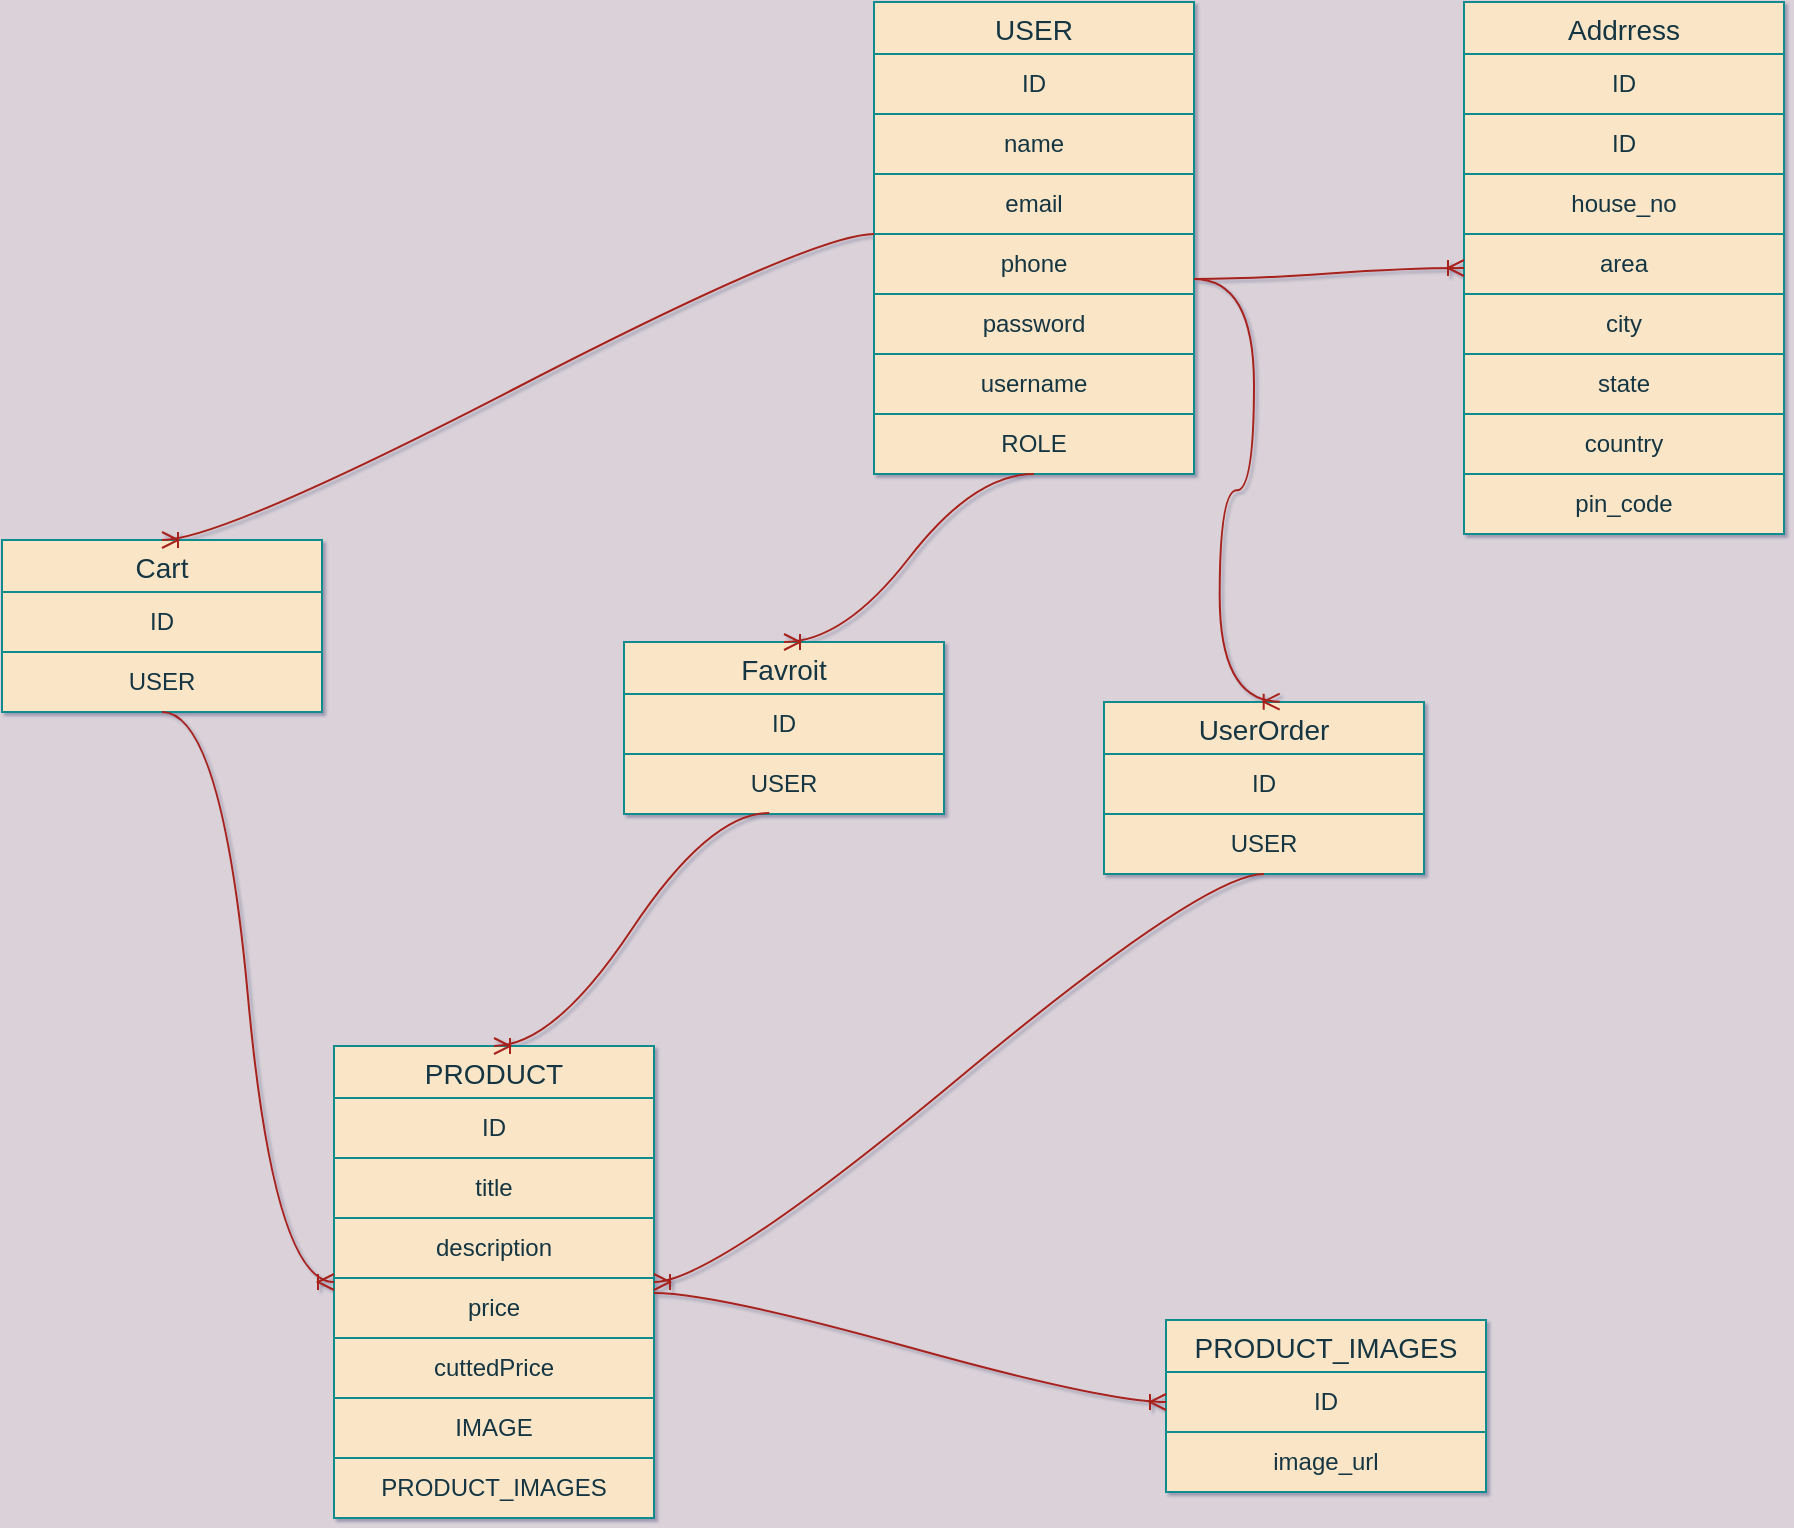 <mxfile version="14.4.3" type="device"><diagram id="R2lEEEUBdFMjLlhIrx00" name="Page-1"><mxGraphModel dx="3290" dy="1998" grid="0" gridSize="10" guides="1" tooltips="1" connect="1" arrows="1" fold="1" page="1" pageScale="1" pageWidth="850" pageHeight="1100" background="#DAD2D8" math="0" shadow="1" extFonts="Permanent Marker^https://fonts.googleapis.com/css?family=Permanent+Marker"><root><mxCell id="0"/><mxCell id="1" parent="0"/><object label="USER" placeholders="1" id="xyi9JSfOqG6xendUAaYo-10"><mxCell style="swimlane;fontStyle=0;childLayout=stackLayout;horizontal=1;startSize=26;horizontalStack=0;resizeParent=1;resizeParentMax=0;resizeLast=0;collapsible=1;marginBottom=0;align=center;fontSize=14;fillColor=#FAE5C7;strokeColor=#0F8B8D;fontColor=#143642;" vertex="1" parent="1"><mxGeometry x="265" y="-70" width="160" height="236" as="geometry"><mxRectangle x="230" y="80" width="70" height="26" as="alternateBounds"/></mxGeometry></mxCell></object><mxCell id="xyi9JSfOqG6xendUAaYo-25" value="ID" style="whiteSpace=wrap;html=1;fillColor=#FAE5C7;strokeColor=#0F8B8D;fontColor=#143642;" vertex="1" parent="xyi9JSfOqG6xendUAaYo-10"><mxGeometry y="26" width="160" height="30" as="geometry"/></mxCell><mxCell id="xyi9JSfOqG6xendUAaYo-26" value="name" style="whiteSpace=wrap;html=1;fillColor=#FAE5C7;strokeColor=#0F8B8D;fontColor=#143642;" vertex="1" parent="xyi9JSfOqG6xendUAaYo-10"><mxGeometry y="56" width="160" height="30" as="geometry"/></mxCell><mxCell id="xyi9JSfOqG6xendUAaYo-27" value="email" style="whiteSpace=wrap;html=1;fillColor=#FAE5C7;strokeColor=#0F8B8D;fontColor=#143642;" vertex="1" parent="xyi9JSfOqG6xendUAaYo-10"><mxGeometry y="86" width="160" height="30" as="geometry"/></mxCell><mxCell id="xyi9JSfOqG6xendUAaYo-28" value="phone" style="whiteSpace=wrap;html=1;fillColor=#FAE5C7;strokeColor=#0F8B8D;fontColor=#143642;" vertex="1" parent="xyi9JSfOqG6xendUAaYo-10"><mxGeometry y="116" width="160" height="30" as="geometry"/></mxCell><mxCell id="xyi9JSfOqG6xendUAaYo-30" value="password" style="whiteSpace=wrap;html=1;fillColor=#FAE5C7;strokeColor=#0F8B8D;fontColor=#143642;" vertex="1" parent="xyi9JSfOqG6xendUAaYo-10"><mxGeometry y="146" width="160" height="30" as="geometry"/></mxCell><mxCell id="xyi9JSfOqG6xendUAaYo-29" value="username" style="whiteSpace=wrap;html=1;fillColor=#FAE5C7;strokeColor=#0F8B8D;fontColor=#143642;" vertex="1" parent="xyi9JSfOqG6xendUAaYo-10"><mxGeometry y="176" width="160" height="30" as="geometry"/></mxCell><mxCell id="xyi9JSfOqG6xendUAaYo-31" value="ROLE" style="whiteSpace=wrap;html=1;fillColor=#FAE5C7;strokeColor=#0F8B8D;fontColor=#143642;" vertex="1" parent="xyi9JSfOqG6xendUAaYo-10"><mxGeometry y="206" width="160" height="30" as="geometry"/></mxCell><object label="Addrress" placeholders="1" id="xyi9JSfOqG6xendUAaYo-32"><mxCell style="swimlane;fontStyle=0;childLayout=stackLayout;horizontal=1;startSize=26;horizontalStack=0;resizeParent=1;resizeParentMax=0;resizeLast=0;collapsible=1;marginBottom=0;align=center;fontSize=14;fillColor=#FAE5C7;strokeColor=#0F8B8D;fontColor=#143642;" vertex="1" parent="1"><mxGeometry x="560" y="-70" width="160" height="266" as="geometry"><mxRectangle x="230" y="80" width="70" height="26" as="alternateBounds"/></mxGeometry></mxCell></object><mxCell id="xyi9JSfOqG6xendUAaYo-33" value="ID" style="whiteSpace=wrap;html=1;fillColor=#FAE5C7;strokeColor=#0F8B8D;fontColor=#143642;" vertex="1" parent="xyi9JSfOqG6xendUAaYo-32"><mxGeometry y="26" width="160" height="30" as="geometry"/></mxCell><mxCell id="xyi9JSfOqG6xendUAaYo-45" value="ID" style="whiteSpace=wrap;html=1;fillColor=#FAE5C7;strokeColor=#0F8B8D;fontColor=#143642;" vertex="1" parent="xyi9JSfOqG6xendUAaYo-32"><mxGeometry y="56" width="160" height="30" as="geometry"/></mxCell><mxCell id="xyi9JSfOqG6xendUAaYo-34" value="house_no" style="whiteSpace=wrap;html=1;fillColor=#FAE5C7;strokeColor=#0F8B8D;fontColor=#143642;" vertex="1" parent="xyi9JSfOqG6xendUAaYo-32"><mxGeometry y="86" width="160" height="30" as="geometry"/></mxCell><mxCell id="xyi9JSfOqG6xendUAaYo-35" value="area" style="whiteSpace=wrap;html=1;fillColor=#FAE5C7;strokeColor=#0F8B8D;fontColor=#143642;" vertex="1" parent="xyi9JSfOqG6xendUAaYo-32"><mxGeometry y="116" width="160" height="30" as="geometry"/></mxCell><mxCell id="xyi9JSfOqG6xendUAaYo-36" value="city" style="whiteSpace=wrap;html=1;fillColor=#FAE5C7;strokeColor=#0F8B8D;fontColor=#143642;" vertex="1" parent="xyi9JSfOqG6xendUAaYo-32"><mxGeometry y="146" width="160" height="30" as="geometry"/></mxCell><mxCell id="xyi9JSfOqG6xendUAaYo-37" value="state" style="whiteSpace=wrap;html=1;fillColor=#FAE5C7;strokeColor=#0F8B8D;fontColor=#143642;" vertex="1" parent="xyi9JSfOqG6xendUAaYo-32"><mxGeometry y="176" width="160" height="30" as="geometry"/></mxCell><mxCell id="xyi9JSfOqG6xendUAaYo-38" value="country" style="whiteSpace=wrap;html=1;fillColor=#FAE5C7;strokeColor=#0F8B8D;fontColor=#143642;" vertex="1" parent="xyi9JSfOqG6xendUAaYo-32"><mxGeometry y="206" width="160" height="30" as="geometry"/></mxCell><mxCell id="xyi9JSfOqG6xendUAaYo-39" value="pin_code" style="whiteSpace=wrap;html=1;fillColor=#FAE5C7;strokeColor=#0F8B8D;fontColor=#143642;" vertex="1" parent="xyi9JSfOqG6xendUAaYo-32"><mxGeometry y="236" width="160" height="30" as="geometry"/></mxCell><mxCell id="xyi9JSfOqG6xendUAaYo-44" value="" style="edgeStyle=entityRelationEdgeStyle;fontSize=12;html=1;endArrow=ERoneToMany;exitX=1;exitY=0.75;exitDx=0;exitDy=0;entryX=0;entryY=0.5;entryDx=0;entryDy=0;strokeColor=#A8201A;fontColor=#143642;curved=1;labelBackgroundColor=#DAD2D8;" edge="1" parent="1" source="xyi9JSfOqG6xendUAaYo-28" target="xyi9JSfOqG6xendUAaYo-32"><mxGeometry width="100" height="100" relative="1" as="geometry"><mxPoint x="310" y="60" as="sourcePoint"/><mxPoint x="410" y="-40" as="targetPoint"/></mxGeometry></mxCell><object label="Cart" placeholders="1" id="xyi9JSfOqG6xendUAaYo-46"><mxCell style="swimlane;fontStyle=0;childLayout=stackLayout;horizontal=1;startSize=26;horizontalStack=0;resizeParent=1;resizeParentMax=0;resizeLast=0;collapsible=1;marginBottom=0;align=center;fontSize=14;fillColor=#FAE5C7;strokeColor=#0F8B8D;fontColor=#143642;" vertex="1" parent="1"><mxGeometry x="-171" y="199" width="160" height="86" as="geometry"><mxRectangle x="230" y="80" width="70" height="26" as="alternateBounds"/></mxGeometry></mxCell></object><mxCell id="xyi9JSfOqG6xendUAaYo-47" value="ID" style="whiteSpace=wrap;html=1;fillColor=#FAE5C7;strokeColor=#0F8B8D;fontColor=#143642;" vertex="1" parent="xyi9JSfOqG6xendUAaYo-46"><mxGeometry y="26" width="160" height="30" as="geometry"/></mxCell><mxCell id="xyi9JSfOqG6xendUAaYo-48" value="USER" style="whiteSpace=wrap;html=1;fillColor=#FAE5C7;strokeColor=#0F8B8D;fontColor=#143642;" vertex="1" parent="xyi9JSfOqG6xendUAaYo-46"><mxGeometry y="56" width="160" height="30" as="geometry"/></mxCell><object label="Favroit" placeholders="1" id="xyi9JSfOqG6xendUAaYo-56"><mxCell style="swimlane;fontStyle=0;childLayout=stackLayout;horizontal=1;startSize=26;horizontalStack=0;resizeParent=1;resizeParentMax=0;resizeLast=0;collapsible=1;marginBottom=0;align=center;fontSize=14;fillColor=#FAE5C7;strokeColor=#0F8B8D;fontColor=#143642;" vertex="1" parent="1"><mxGeometry x="140" y="250" width="160" height="86" as="geometry"><mxRectangle x="230" y="80" width="70" height="26" as="alternateBounds"/></mxGeometry></mxCell></object><mxCell id="xyi9JSfOqG6xendUAaYo-57" value="ID" style="whiteSpace=wrap;html=1;fillColor=#FAE5C7;strokeColor=#0F8B8D;fontColor=#143642;" vertex="1" parent="xyi9JSfOqG6xendUAaYo-56"><mxGeometry y="26" width="160" height="30" as="geometry"/></mxCell><mxCell id="xyi9JSfOqG6xendUAaYo-58" value="USER" style="whiteSpace=wrap;html=1;fillColor=#FAE5C7;strokeColor=#0F8B8D;fontColor=#143642;" vertex="1" parent="xyi9JSfOqG6xendUAaYo-56"><mxGeometry y="56" width="160" height="30" as="geometry"/></mxCell><object label="UserOrder" placeholders="1" id="xyi9JSfOqG6xendUAaYo-61"><mxCell style="swimlane;fontStyle=0;childLayout=stackLayout;horizontal=1;startSize=26;horizontalStack=0;resizeParent=1;resizeParentMax=0;resizeLast=0;collapsible=1;marginBottom=0;align=center;fontSize=14;fillColor=#FAE5C7;strokeColor=#0F8B8D;fontColor=#143642;" vertex="1" parent="1"><mxGeometry x="380" y="280" width="160" height="86" as="geometry"><mxRectangle x="230" y="80" width="70" height="26" as="alternateBounds"/></mxGeometry></mxCell></object><mxCell id="xyi9JSfOqG6xendUAaYo-62" value="ID" style="whiteSpace=wrap;html=1;fillColor=#FAE5C7;strokeColor=#0F8B8D;fontColor=#143642;" vertex="1" parent="xyi9JSfOqG6xendUAaYo-61"><mxGeometry y="26" width="160" height="30" as="geometry"/></mxCell><mxCell id="xyi9JSfOqG6xendUAaYo-63" value="USER" style="whiteSpace=wrap;html=1;fillColor=#FAE5C7;strokeColor=#0F8B8D;fontColor=#143642;" vertex="1" parent="xyi9JSfOqG6xendUAaYo-61"><mxGeometry y="56" width="160" height="30" as="geometry"/></mxCell><mxCell id="xyi9JSfOqG6xendUAaYo-64" value="" style="edgeStyle=entityRelationEdgeStyle;fontSize=12;html=1;endArrow=ERoneToMany;entryX=0.5;entryY=0;entryDx=0;entryDy=0;exitX=0;exitY=1;exitDx=0;exitDy=0;strokeColor=#A8201A;fontColor=#143642;curved=1;labelBackgroundColor=#DAD2D8;" edge="1" parent="1" source="xyi9JSfOqG6xendUAaYo-27" target="xyi9JSfOqG6xendUAaYo-46"><mxGeometry width="100" height="100" relative="1" as="geometry"><mxPoint x="107.257" y="60" as="sourcePoint"/><mxPoint x="-130" y="390" as="targetPoint"/></mxGeometry></mxCell><mxCell id="xyi9JSfOqG6xendUAaYo-65" value="" style="edgeStyle=entityRelationEdgeStyle;fontSize=12;html=1;endArrow=ERoneToMany;exitX=0.5;exitY=1;exitDx=0;exitDy=0;entryX=0.5;entryY=0;entryDx=0;entryDy=0;strokeColor=#A8201A;fontColor=#143642;curved=1;labelBackgroundColor=#DAD2D8;" edge="1" parent="1" source="xyi9JSfOqG6xendUAaYo-31" target="xyi9JSfOqG6xendUAaYo-56"><mxGeometry width="100" height="100" relative="1" as="geometry"><mxPoint x="340" y="190" as="sourcePoint"/><mxPoint x="190" y="420" as="targetPoint"/></mxGeometry></mxCell><mxCell id="xyi9JSfOqG6xendUAaYo-66" value="" style="edgeStyle=entityRelationEdgeStyle;fontSize=12;html=1;endArrow=ERoneToMany;entryX=0.549;entryY=-0.002;entryDx=0;entryDy=0;entryPerimeter=0;exitX=1;exitY=0.75;exitDx=0;exitDy=0;strokeColor=#A8201A;fontColor=#143642;curved=1;labelBackgroundColor=#DAD2D8;" edge="1" parent="1" source="xyi9JSfOqG6xendUAaYo-28" target="xyi9JSfOqG6xendUAaYo-61"><mxGeometry width="100" height="100" relative="1" as="geometry"><mxPoint x="295" y="390" as="sourcePoint"/><mxPoint x="395" y="290" as="targetPoint"/></mxGeometry></mxCell><object label="PRODUCT" placeholders="1" id="xyi9JSfOqG6xendUAaYo-72"><mxCell style="swimlane;fontStyle=0;childLayout=stackLayout;horizontal=1;startSize=26;horizontalStack=0;resizeParent=1;resizeParentMax=0;resizeLast=0;collapsible=1;marginBottom=0;align=center;fontSize=14;fillColor=#FAE5C7;strokeColor=#0F8B8D;fontColor=#143642;" vertex="1" parent="1"><mxGeometry x="-5" y="452" width="160" height="236" as="geometry"><mxRectangle x="230" y="80" width="70" height="26" as="alternateBounds"/></mxGeometry></mxCell></object><mxCell id="xyi9JSfOqG6xendUAaYo-73" value="ID" style="whiteSpace=wrap;html=1;fillColor=#FAE5C7;strokeColor=#0F8B8D;fontColor=#143642;" vertex="1" parent="xyi9JSfOqG6xendUAaYo-72"><mxGeometry y="26" width="160" height="30" as="geometry"/></mxCell><mxCell id="xyi9JSfOqG6xendUAaYo-74" value="title" style="whiteSpace=wrap;html=1;fillColor=#FAE5C7;strokeColor=#0F8B8D;fontColor=#143642;" vertex="1" parent="xyi9JSfOqG6xendUAaYo-72"><mxGeometry y="56" width="160" height="30" as="geometry"/></mxCell><mxCell id="xyi9JSfOqG6xendUAaYo-75" value="description" style="whiteSpace=wrap;html=1;fillColor=#FAE5C7;strokeColor=#0F8B8D;fontColor=#143642;" vertex="1" parent="xyi9JSfOqG6xendUAaYo-72"><mxGeometry y="86" width="160" height="30" as="geometry"/></mxCell><mxCell id="xyi9JSfOqG6xendUAaYo-76" value="price" style="whiteSpace=wrap;html=1;fillColor=#FAE5C7;strokeColor=#0F8B8D;fontColor=#143642;" vertex="1" parent="xyi9JSfOqG6xendUAaYo-72"><mxGeometry y="116" width="160" height="30" as="geometry"/></mxCell><mxCell id="xyi9JSfOqG6xendUAaYo-77" value="cuttedPrice" style="whiteSpace=wrap;html=1;fillColor=#FAE5C7;strokeColor=#0F8B8D;fontColor=#143642;" vertex="1" parent="xyi9JSfOqG6xendUAaYo-72"><mxGeometry y="146" width="160" height="30" as="geometry"/></mxCell><mxCell id="xyi9JSfOqG6xendUAaYo-78" value="IMAGE" style="whiteSpace=wrap;html=1;fillColor=#FAE5C7;strokeColor=#0F8B8D;fontColor=#143642;" vertex="1" parent="xyi9JSfOqG6xendUAaYo-72"><mxGeometry y="176" width="160" height="30" as="geometry"/></mxCell><mxCell id="xyi9JSfOqG6xendUAaYo-79" value="PRODUCT_IMAGES" style="whiteSpace=wrap;html=1;fillColor=#FAE5C7;strokeColor=#0F8B8D;fontColor=#143642;" vertex="1" parent="xyi9JSfOqG6xendUAaYo-72"><mxGeometry y="206" width="160" height="30" as="geometry"/></mxCell><mxCell id="xyi9JSfOqG6xendUAaYo-80" value="" style="edgeStyle=entityRelationEdgeStyle;fontSize=12;html=1;endArrow=ERoneToMany;exitX=0.5;exitY=1;exitDx=0;exitDy=0;entryX=0;entryY=0.5;entryDx=0;entryDy=0;strokeColor=#A8201A;fontColor=#143642;curved=1;labelBackgroundColor=#DAD2D8;" edge="1" parent="1" source="xyi9JSfOqG6xendUAaYo-48" target="xyi9JSfOqG6xendUAaYo-72"><mxGeometry width="100" height="100" relative="1" as="geometry"><mxPoint x="110" y="760" as="sourcePoint"/><mxPoint x="210" y="660" as="targetPoint"/></mxGeometry></mxCell><mxCell id="xyi9JSfOqG6xendUAaYo-81" value="" style="edgeStyle=entityRelationEdgeStyle;fontSize=12;html=1;endArrow=ERoneToMany;exitX=0.454;exitY=0.982;exitDx=0;exitDy=0;exitPerimeter=0;entryX=0.5;entryY=0;entryDx=0;entryDy=0;strokeColor=#A8201A;fontColor=#143642;curved=1;labelBackgroundColor=#DAD2D8;" edge="1" parent="1" source="xyi9JSfOqG6xendUAaYo-58" target="xyi9JSfOqG6xendUAaYo-72"><mxGeometry width="100" height="100" relative="1" as="geometry"><mxPoint x="-100.0" y="516" as="sourcePoint"/><mxPoint x="140" y="870" as="targetPoint"/></mxGeometry></mxCell><mxCell id="xyi9JSfOqG6xendUAaYo-82" value="" style="edgeStyle=entityRelationEdgeStyle;fontSize=12;html=1;endArrow=ERoneToMany;exitX=0.5;exitY=1;exitDx=0;exitDy=0;strokeColor=#A8201A;fontColor=#143642;curved=1;labelBackgroundColor=#DAD2D8;" edge="1" parent="1" source="xyi9JSfOqG6xendUAaYo-61" target="xyi9JSfOqG6xendUAaYo-72"><mxGeometry width="100" height="100" relative="1" as="geometry"><mxPoint x="-90.0" y="526" as="sourcePoint"/><mxPoint x="430" y="790" as="targetPoint"/></mxGeometry></mxCell><object label="PRODUCT_IMAGES" placeholders="1" id="xyi9JSfOqG6xendUAaYo-83"><mxCell style="swimlane;fontStyle=0;childLayout=stackLayout;horizontal=1;startSize=26;horizontalStack=0;resizeParent=1;resizeParentMax=0;resizeLast=0;collapsible=1;marginBottom=0;align=center;fontSize=14;fillColor=#FAE5C7;strokeColor=#0F8B8D;fontColor=#143642;" vertex="1" parent="1"><mxGeometry x="411" y="589" width="160" height="86" as="geometry"><mxRectangle x="230" y="80" width="70" height="26" as="alternateBounds"/></mxGeometry></mxCell></object><mxCell id="xyi9JSfOqG6xendUAaYo-84" value="ID" style="whiteSpace=wrap;html=1;fillColor=#FAE5C7;strokeColor=#0F8B8D;fontColor=#143642;" vertex="1" parent="xyi9JSfOqG6xendUAaYo-83"><mxGeometry y="26" width="160" height="30" as="geometry"/></mxCell><mxCell id="xyi9JSfOqG6xendUAaYo-85" value="image_url" style="whiteSpace=wrap;html=1;fillColor=#FAE5C7;strokeColor=#0F8B8D;fontColor=#143642;" vertex="1" parent="xyi9JSfOqG6xendUAaYo-83"><mxGeometry y="56" width="160" height="30" as="geometry"/></mxCell><mxCell id="xyi9JSfOqG6xendUAaYo-91" value="" style="edgeStyle=entityRelationEdgeStyle;fontSize=12;html=1;endArrow=ERoneToMany;exitX=1;exitY=0.25;exitDx=0;exitDy=0;strokeColor=#A8201A;fontColor=#143642;curved=1;labelBackgroundColor=#DAD2D8;" edge="1" parent="1" source="xyi9JSfOqG6xendUAaYo-76" target="xyi9JSfOqG6xendUAaYo-84"><mxGeometry width="100" height="100" relative="1" as="geometry"><mxPoint x="270" y="1210" as="sourcePoint"/><mxPoint x="370" y="1110" as="targetPoint"/></mxGeometry></mxCell></root></mxGraphModel></diagram></mxfile>